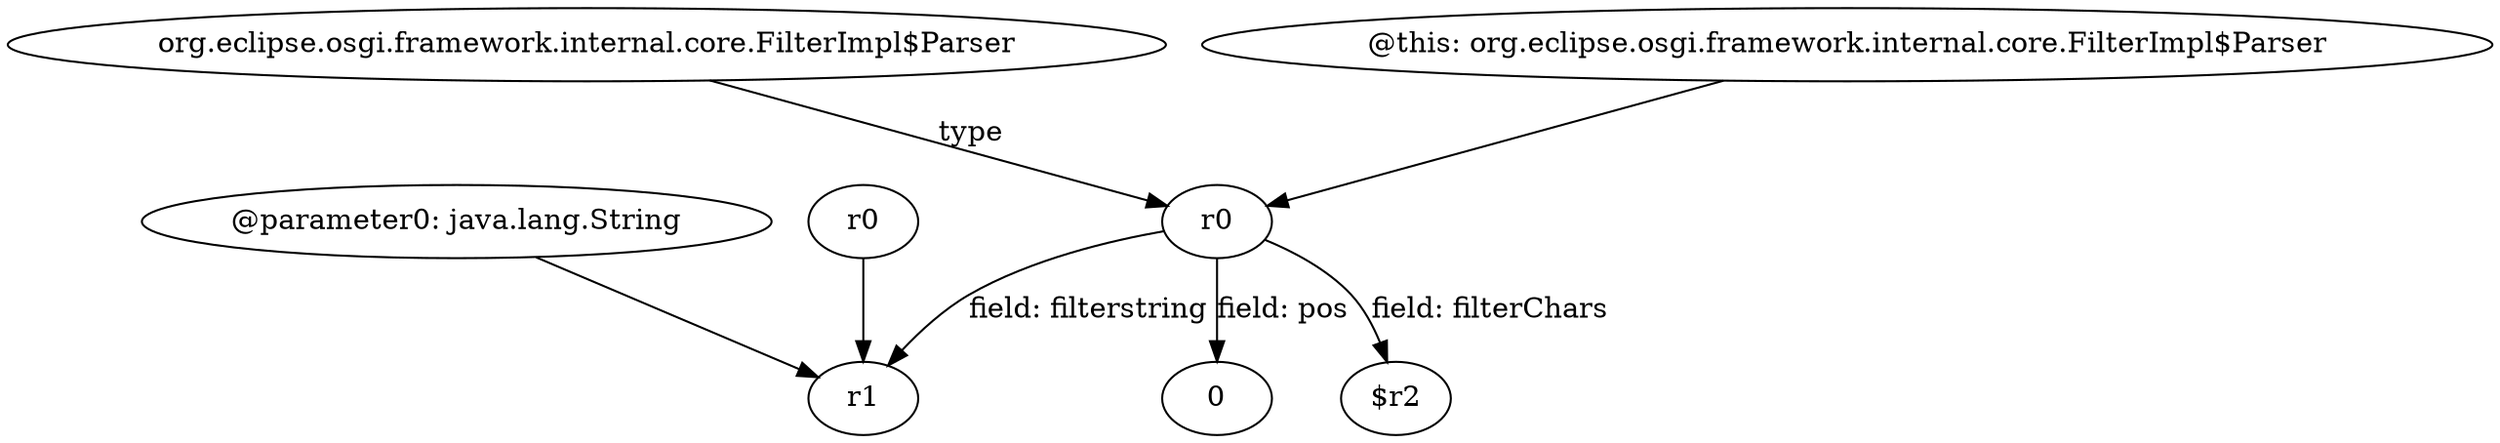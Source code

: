 digraph g {
0[label="@parameter0: java.lang.String"]
1[label="r1"]
0->1[label=""]
2[label="org.eclipse.osgi.framework.internal.core.FilterImpl$Parser"]
3[label="r0"]
2->3[label="type"]
4[label="@this: org.eclipse.osgi.framework.internal.core.FilterImpl$Parser"]
4->3[label=""]
3->1[label="field: filterstring"]
5[label="r0"]
5->1[label=""]
6[label="$r2"]
3->6[label="field: filterChars"]
7[label="0"]
3->7[label="field: pos"]
}